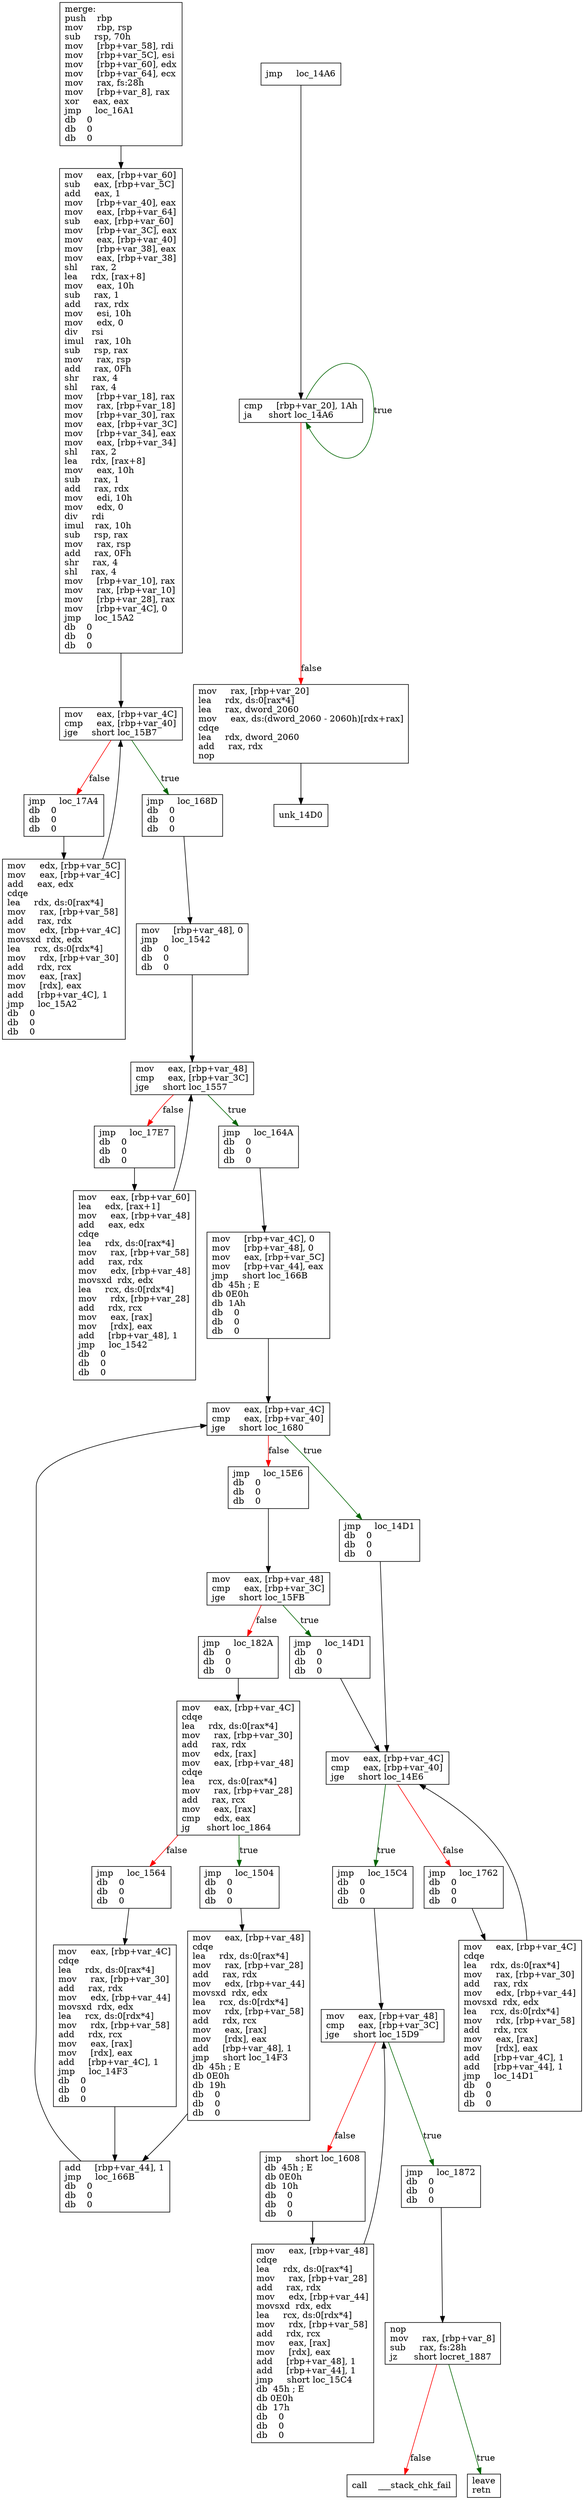 digraph "merge" {
	graph [
	];
	node [
		shape = "box"
	];
	edge [
	];
	"0" [
		label = "merge:\lpush    rbp\lmov     rbp, rsp\lsub     rsp, 70h\lmov     [rbp+var_58], rdi\lmov     [rbp+var_5C], esi\lmov     [rbp+var_60], edx\lmov     [rbp+var_64], ecx\lmov     rax, fs:28h\lmov     [rbp+var_8], rax\lxor     eax, eax\ljmp     loc_16A1\ldb    0\ldb    0\ldb    0\l"
	];
	"1" [
		label = "cmp     [rbp+var_20], 1Ah\lja      short loc_14A6\l"
	];
	"2" [
		label = "mov     rax, [rbp+var_20]\llea     rdx, ds:0[rax*4]\llea     rax, dword_2060\lmov     eax, ds:(dword_2060 - 2060h)[rdx+rax]\lcdqe\llea     rdx, dword_2060\ladd     rax, rdx\lnop\l"
	];
	"3" [
		label = "mov     eax, [rbp+var_4C]\lcmp     eax, [rbp+var_40]\ljge     short loc_14E6\l"
	];
	"4" [
		label = "jmp     loc_1762\ldb    0\ldb    0\ldb    0\l"
	];
	"5" [
		label = "jmp     loc_15C4\ldb    0\ldb    0\ldb    0\l"
	];
	"6" [
		label = "add     [rbp+var_44], 1\ljmp     loc_166B\ldb    0\ldb    0\ldb    0\l"
	];
	"7" [
		label = "mov     eax, [rbp+var_48]\lcdqe\llea     rdx, ds:0[rax*4]\lmov     rax, [rbp+var_28]\ladd     rax, rdx\lmov     edx, [rbp+var_44]\lmovsxd  rdx, edx\llea     rcx, ds:0[rdx*4]\lmov     rdx, [rbp+var_58]\ladd     rdx, rcx\lmov     eax, [rax]\lmov     [rdx], eax\ladd     [rbp+var_48], 1\ljmp     short loc_14F3\ldb  45h ; E\ldb 0E0h\ldb  19h\ldb    0\ldb    0\ldb    0\l"
	];
	"8" [
		label = "mov     eax, [rbp+var_48]\lcmp     eax, [rbp+var_3C]\ljge     short loc_1557\l"
	];
	"9" [
		label = "jmp     loc_17E7\ldb    0\ldb    0\ldb    0\l"
	];
	"10" [
		label = "jmp     loc_164A\ldb    0\ldb    0\ldb    0\l"
	];
	"11" [
		label = "mov     eax, [rbp+var_4C]\lcdqe\llea     rdx, ds:0[rax*4]\lmov     rax, [rbp+var_30]\ladd     rax, rdx\lmov     edx, [rbp+var_44]\lmovsxd  rdx, edx\llea     rcx, ds:0[rdx*4]\lmov     rdx, [rbp+var_58]\ladd     rdx, rcx\lmov     eax, [rax]\lmov     [rdx], eax\ladd     [rbp+var_4C], 1\ljmp     loc_14F3\ldb    0\ldb    0\ldb    0\l"
	];
	"12" [
		label = "mov     eax, [rbp+var_4C]\lcmp     eax, [rbp+var_40]\ljge     short loc_15B7\l"
	];
	"13" [
		label = "jmp     loc_17A4\ldb    0\ldb    0\ldb    0\l"
	];
	"14" [
		label = "jmp     loc_168D\ldb    0\ldb    0\ldb    0\l"
	];
	"15" [
		label = "mov     eax, [rbp+var_48]\lcmp     eax, [rbp+var_3C]\ljge     short loc_15D9\l"
	];
	"16" [
		label = "jmp     short loc_1608\ldb  45h ; E\ldb 0E0h\ldb  10h\ldb    0\ldb    0\ldb    0\l"
	];
	"17" [
		label = "jmp     loc_1872\ldb    0\ldb    0\ldb    0\l"
	];
	"18" [
		label = "mov     eax, [rbp+var_48]\lcmp     eax, [rbp+var_3C]\ljge     short loc_15FB\l"
	];
	"19" [
		label = "jmp     loc_182A\ldb    0\ldb    0\ldb    0\l"
	];
	"20" [
		label = "jmp     loc_14D1\ldb    0\ldb    0\ldb    0\l"
	];
	"21" [
		label = "mov     eax, [rbp+var_48]\lcdqe\llea     rdx, ds:0[rax*4]\lmov     rax, [rbp+var_28]\ladd     rax, rdx\lmov     edx, [rbp+var_44]\lmovsxd  rdx, edx\llea     rcx, ds:0[rdx*4]\lmov     rdx, [rbp+var_58]\ladd     rdx, rcx\lmov     eax, [rax]\lmov     [rdx], eax\ladd     [rbp+var_48], 1\ladd     [rbp+var_44], 1\ljmp     short loc_15C4\ldb  45h ; E\ldb 0E0h\ldb  17h\ldb    0\ldb    0\ldb    0\l"
	];
	"22" [
		label = "mov     [rbp+var_4C], 0\lmov     [rbp+var_48], 0\lmov     eax, [rbp+var_5C]\lmov     [rbp+var_44], eax\ljmp     short loc_166B\ldb  45h ; E\ldb 0E0h\ldb  1Ah\ldb    0\ldb    0\ldb    0\l"
	];
	"23" [
		label = "mov     eax, [rbp+var_4C]\lcmp     eax, [rbp+var_40]\ljge     short loc_1680\l"
	];
	"24" [
		label = "jmp     loc_15E6\ldb    0\ldb    0\ldb    0\l"
	];
	"25" [
		label = "jmp     loc_14D1\ldb    0\ldb    0\ldb    0\l"
	];
	"26" [
		label = "mov     [rbp+var_48], 0\ljmp     loc_1542\ldb    0\ldb    0\ldb    0\l"
	];
	"27" [
		label = "mov     eax, [rbp+var_60]\lsub     eax, [rbp+var_5C]\ladd     eax, 1\lmov     [rbp+var_40], eax\lmov     eax, [rbp+var_64]\lsub     eax, [rbp+var_60]\lmov     [rbp+var_3C], eax\lmov     eax, [rbp+var_40]\lmov     [rbp+var_38], eax\lmov     eax, [rbp+var_38]\lshl     rax, 2\llea     rdx, [rax+8]\lmov     eax, 10h\lsub     rax, 1\ladd     rax, rdx\lmov     esi, 10h\lmov     edx, 0\ldiv     rsi\limul    rax, 10h\lsub     rsp, rax\lmov     rax, rsp\ladd     rax, 0Fh\lshr     rax, 4\lshl     rax, 4\lmov     [rbp+var_18], rax\lmov     rax, [rbp+var_18]\lmov     [rbp+var_30], rax\lmov     eax, [rbp+var_3C]\lmov     [rbp+var_34], eax\lmov     eax, [rbp+var_34]\lshl     rax, 2\llea     rdx, [rax+8]\lmov     eax, 10h\lsub     rax, 1\ladd     rax, rdx\lmov     edi, 10h\lmov     edx, 0\ldiv     rdi\limul    rax, 10h\lsub     rsp, rax\lmov     rax, rsp\ladd     rax, 0Fh\lshr     rax, 4\lshl     rax, 4\lmov     [rbp+var_10], rax\lmov     rax, [rbp+var_10]\lmov     [rbp+var_28], rax\lmov     [rbp+var_4C], 0\ljmp     loc_15A2\ldb    0\ldb    0\ldb    0\l"
	];
	"28" [
		label = "mov     eax, [rbp+var_4C]\lcdqe\llea     rdx, ds:0[rax*4]\lmov     rax, [rbp+var_30]\ladd     rax, rdx\lmov     edx, [rbp+var_44]\lmovsxd  rdx, edx\llea     rcx, ds:0[rdx*4]\lmov     rdx, [rbp+var_58]\ladd     rdx, rcx\lmov     eax, [rax]\lmov     [rdx], eax\ladd     [rbp+var_4C], 1\ladd     [rbp+var_44], 1\ljmp     loc_14D1\ldb    0\ldb    0\ldb    0\l"
	];
	"29" [
		label = "mov     edx, [rbp+var_5C]\lmov     eax, [rbp+var_4C]\ladd     eax, edx\lcdqe\llea     rdx, ds:0[rax*4]\lmov     rax, [rbp+var_58]\ladd     rax, rdx\lmov     edx, [rbp+var_4C]\lmovsxd  rdx, edx\llea     rcx, ds:0[rdx*4]\lmov     rdx, [rbp+var_30]\ladd     rdx, rcx\lmov     eax, [rax]\lmov     [rdx], eax\ladd     [rbp+var_4C], 1\ljmp     loc_15A2\ldb    0\ldb    0\ldb    0\l"
	];
	"30" [
		label = "mov     eax, [rbp+var_60]\llea     edx, [rax+1]\lmov     eax, [rbp+var_48]\ladd     eax, edx\lcdqe\llea     rdx, ds:0[rax*4]\lmov     rax, [rbp+var_58]\ladd     rax, rdx\lmov     edx, [rbp+var_48]\lmovsxd  rdx, edx\llea     rcx, ds:0[rdx*4]\lmov     rdx, [rbp+var_28]\ladd     rdx, rcx\lmov     eax, [rax]\lmov     [rdx], eax\ladd     [rbp+var_48], 1\ljmp     loc_1542\ldb    0\ldb    0\ldb    0\l"
	];
	"31" [
		label = "mov     eax, [rbp+var_4C]\lcdqe\llea     rdx, ds:0[rax*4]\lmov     rax, [rbp+var_30]\ladd     rax, rdx\lmov     edx, [rax]\lmov     eax, [rbp+var_48]\lcdqe\llea     rcx, ds:0[rax*4]\lmov     rax, [rbp+var_28]\ladd     rax, rcx\lmov     eax, [rax]\lcmp     edx, eax\ljg      short loc_1864\l"
	];
	"32" [
		label = "jmp     loc_1564\ldb    0\ldb    0\ldb    0\l"
	];
	"33" [
		label = "jmp     loc_1504\ldb    0\ldb    0\ldb    0\l"
	];
	"34" [
		label = "jmp     loc_14A6\l"
	];
	"35" [
		label = "nop\lmov     rax, [rbp+var_8]\lsub     rax, fs:28h\ljz      short locret_1887\l"
	];
	"36" [
		label = "call    ___stack_chk_fail\l"
	];
	"37" [
		label = "leave\lretn\l"
	];
	"38" [
		label = "unk_14D0\l"
	];
// node 0
	"0" -> "27" [ ];
// node 1
	"1" -> "2" [ label = "false", color = red ];
	"1" -> "1" [ label = "true", color = darkgreen ];
// node 2
	"2" -> "38" [ ];
// node 3
	"3" -> "4" [ label = "false", color = red ];
	"3" -> "5" [ label = "true", color = darkgreen ];
// node 4
	"4" -> "28" [ ];
// node 5
	"5" -> "15" [ ];
// node 6
	"6" -> "23" [ ];
// node 7
	"7" -> "6" [ ];
// node 8
	"8" -> "9" [ label = "false", color = red ];
	"8" -> "10" [ label = "true", color = darkgreen ];
// node 9
	"9" -> "30" [ ];
// node 10
	"10" -> "22" [ ];
// node 11
	"11" -> "6" [ ];
// node 12
	"12" -> "13" [ label = "false", color = red ];
	"12" -> "14" [ label = "true", color = darkgreen ];
// node 13
	"13" -> "29" [ ];
// node 14
	"14" -> "26" [ ];
// node 15
	"15" -> "16" [ label = "false", color = red ];
	"15" -> "17" [ label = "true", color = darkgreen ];
// node 16
	"16" -> "21" [ ];
// node 17
	"17" -> "35" [ ];
// node 18
	"18" -> "19" [ label = "false", color = red ];
	"18" -> "20" [ label = "true", color = darkgreen ];
// node 19
	"19" -> "31" [ ];
// node 20
	"20" -> "3" [ ];
// node 21
	"21" -> "15" [ ];
// node 22
	"22" -> "23" [ ];
// node 23
	"23" -> "24" [ label = "false", color = red ];
	"23" -> "25" [ label = "true", color = darkgreen ];
// node 24
	"24" -> "18" [ ];
// node 25
	"25" -> "3" [ ];
// node 26
	"26" -> "8" [ ];
// node 27
	"27" -> "12" [ ];
// node 28
	"28" -> "3" [ ];
// node 29
	"29" -> "12" [ ];
// node 30
	"30" -> "8" [ ];
// node 31
	"31" -> "32" [ label = "false", color = red ];
	"31" -> "33" [ label = "true", color = darkgreen ];
// node 32
	"32" -> "11" [ ];
// node 33
	"33" -> "7" [ ];
// node 34
	"34" -> "1" [ ];
// node 35
	"35" -> "36" [ label = "false", color = red ];
	"35" -> "37" [ label = "true", color = darkgreen ];
// node 36
// node 37
// node 38
}
